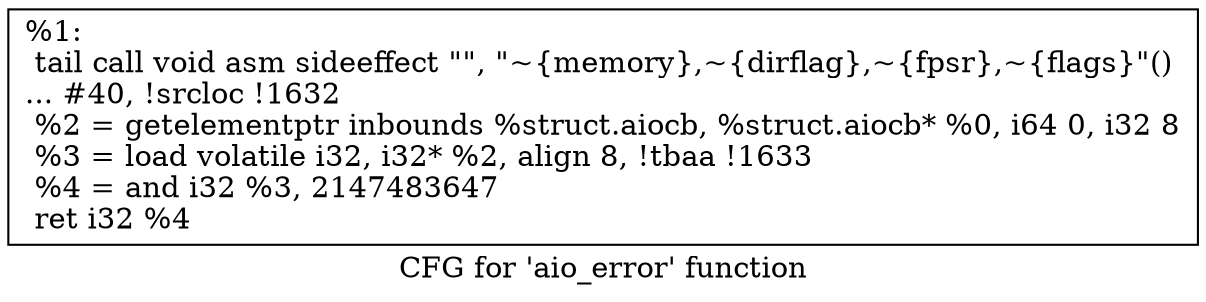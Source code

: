 digraph "CFG for 'aio_error' function" {
	label="CFG for 'aio_error' function";

	Node0x1a9f870 [shape=record,label="{%1:\l  tail call void asm sideeffect \"\", \"~\{memory\},~\{dirflag\},~\{fpsr\},~\{flags\}\"()\l... #40, !srcloc !1632\l  %2 = getelementptr inbounds %struct.aiocb, %struct.aiocb* %0, i64 0, i32 8\l  %3 = load volatile i32, i32* %2, align 8, !tbaa !1633\l  %4 = and i32 %3, 2147483647\l  ret i32 %4\l}"];
}
